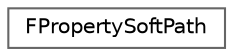 digraph "Graphical Class Hierarchy"
{
 // INTERACTIVE_SVG=YES
 // LATEX_PDF_SIZE
  bgcolor="transparent";
  edge [fontname=Helvetica,fontsize=10,labelfontname=Helvetica,labelfontsize=10];
  node [fontname=Helvetica,fontsize=10,shape=box,height=0.2,width=0.4];
  rankdir="LR";
  Node0 [id="Node000000",label="FPropertySoftPath",height=0.2,width=0.4,color="grey40", fillcolor="white", style="filled",URL="$d6/db6/structFPropertySoftPath.html",tooltip="FPropertySoftPath is a string of identifiers used to identify a single member of a UObject."];
}
